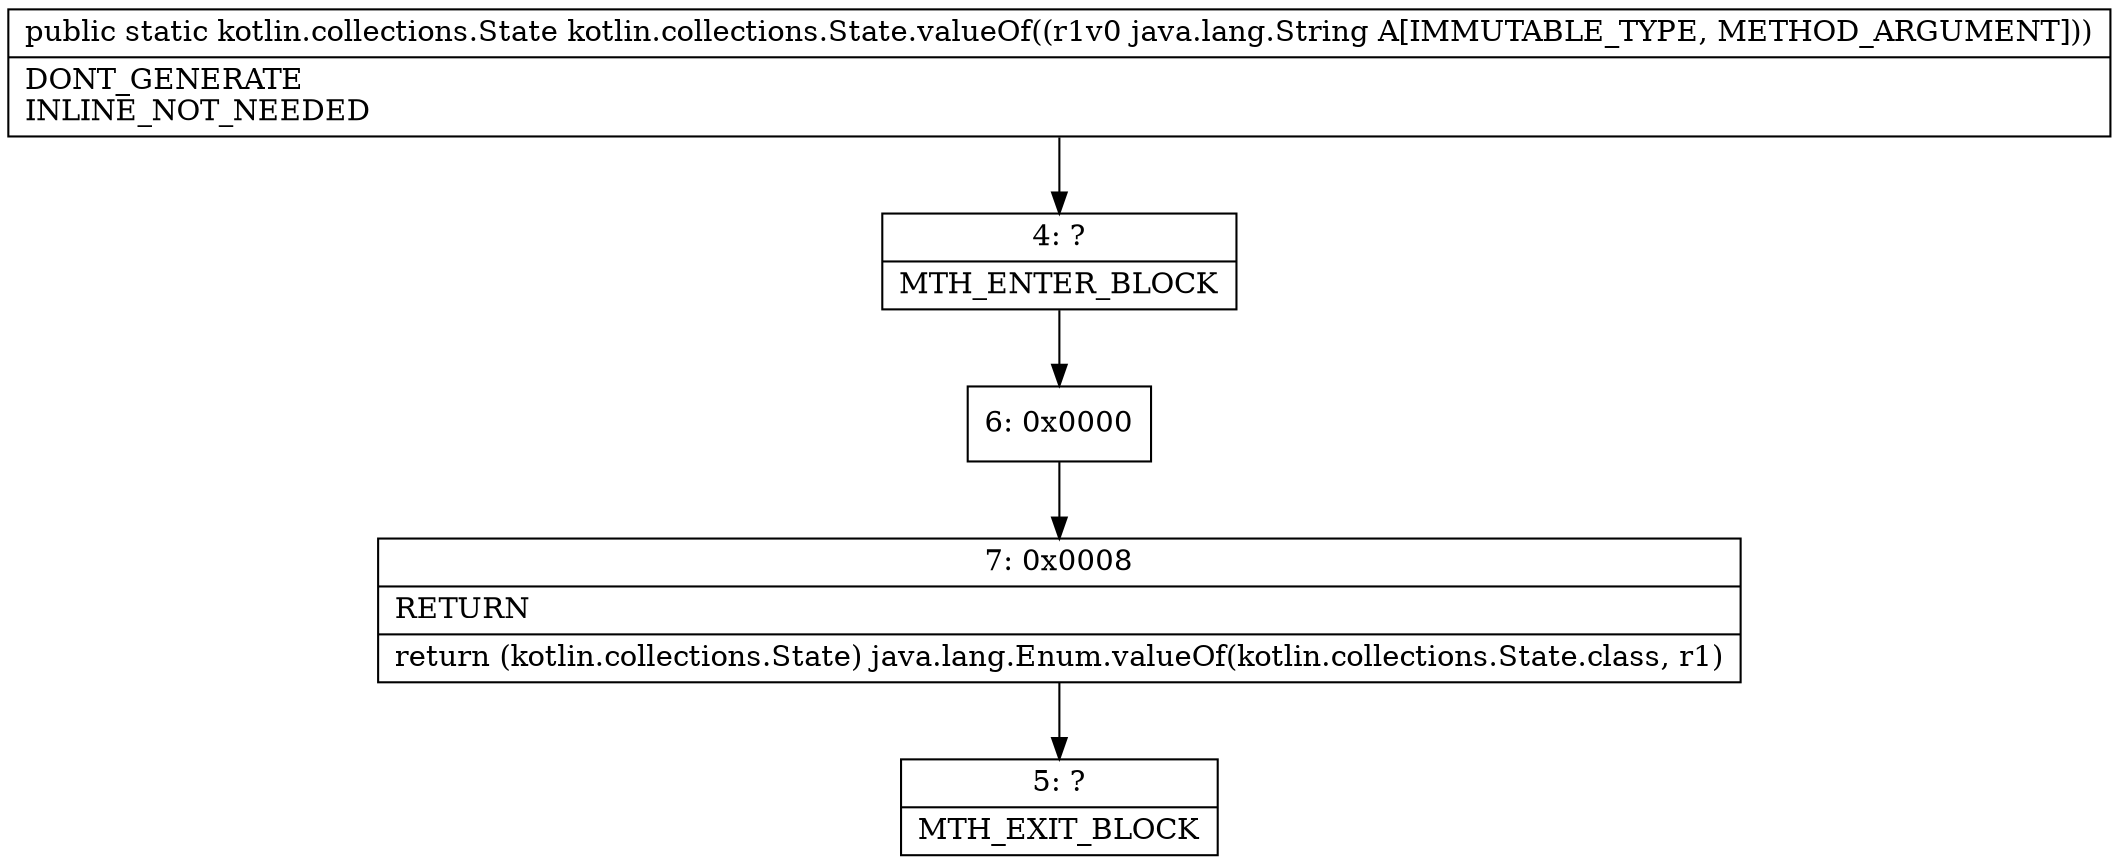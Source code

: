 digraph "CFG forkotlin.collections.State.valueOf(Ljava\/lang\/String;)Lkotlin\/collections\/State;" {
Node_4 [shape=record,label="{4\:\ ?|MTH_ENTER_BLOCK\l}"];
Node_6 [shape=record,label="{6\:\ 0x0000}"];
Node_7 [shape=record,label="{7\:\ 0x0008|RETURN\l|return (kotlin.collections.State) java.lang.Enum.valueOf(kotlin.collections.State.class, r1)\l}"];
Node_5 [shape=record,label="{5\:\ ?|MTH_EXIT_BLOCK\l}"];
MethodNode[shape=record,label="{public static kotlin.collections.State kotlin.collections.State.valueOf((r1v0 java.lang.String A[IMMUTABLE_TYPE, METHOD_ARGUMENT]))  | DONT_GENERATE\lINLINE_NOT_NEEDED\l}"];
MethodNode -> Node_4;Node_4 -> Node_6;
Node_6 -> Node_7;
Node_7 -> Node_5;
}

